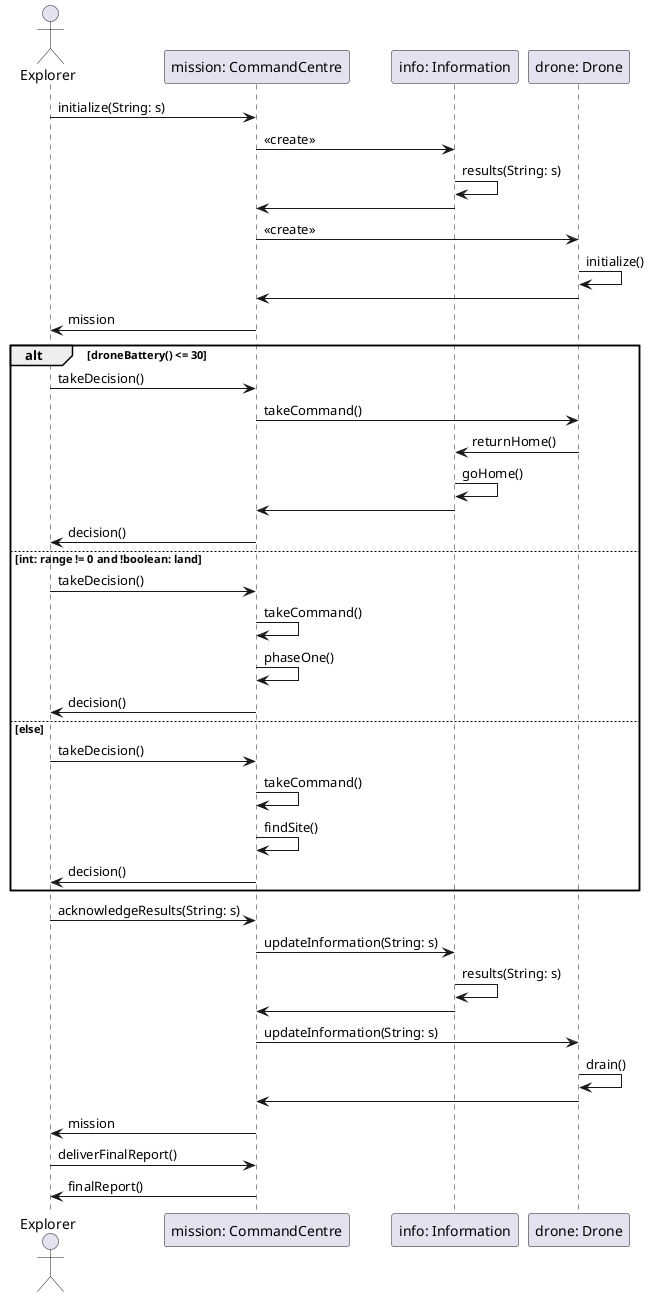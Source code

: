 @startuml
actor       Explorer
Explorer -> "mission: CommandCentre" : initialize(String: s)
"mission: CommandCentre" -> "info: Information" : «create»
"info: Information" -> "info: Information" : results(String: s)
"info: Information" -> "mission: CommandCentre"
"mission: CommandCentre" -> "drone: Drone" : «create»
"drone: Drone" -> "drone: Drone" : initialize()
"drone: Drone" -> "mission: CommandCentre"
"mission: CommandCentre" -> Explorer: mission

alt droneBattery() <= 30

    Explorer -> "mission: CommandCentre" : takeDecision()
    "mission: CommandCentre" -> "drone: Drone" : takeCommand()
    "drone: Drone" -> "info: Information" : returnHome()
    "info: Information" -> "info: Information" : goHome()
    "info: Information" -> "mission: CommandCentre"
    "mission: CommandCentre" -> Explorer: decision()

else int: range != 0 and !boolean: land

    Explorer -> "mission: CommandCentre" : takeDecision()
    "mission: CommandCentre" -> "mission: CommandCentre" : takeCommand()
    "mission: CommandCentre" -> "mission: CommandCentre" : phaseOne()
    "mission: CommandCentre" -> Explorer: decision()

else else

   Explorer -> "mission: CommandCentre" : takeDecision()
   "mission: CommandCentre" -> "mission: CommandCentre" : takeCommand()
   "mission: CommandCentre" -> "mission: CommandCentre" : findSite()
   "mission: CommandCentre" -> Explorer: decision()

end

Explorer -> "mission: CommandCentre" : acknowledgeResults(String: s)
"mission: CommandCentre" -> "info: Information" : updateInformation(String: s)
"info: Information" -> "info: Information" : results(String: s)
"info: Information" -> "mission: CommandCentre"
"mission: CommandCentre" -> "drone: Drone" : updateInformation(String: s)
"drone: Drone" -> "drone: Drone" : drain()
"drone: Drone" -> "mission: CommandCentre"
"mission: CommandCentre" -> Explorer: mission

Explorer -> "mission: CommandCentre" : deliverFinalReport()
"mission: CommandCentre" -> Explorer : finalReport()

@enduml